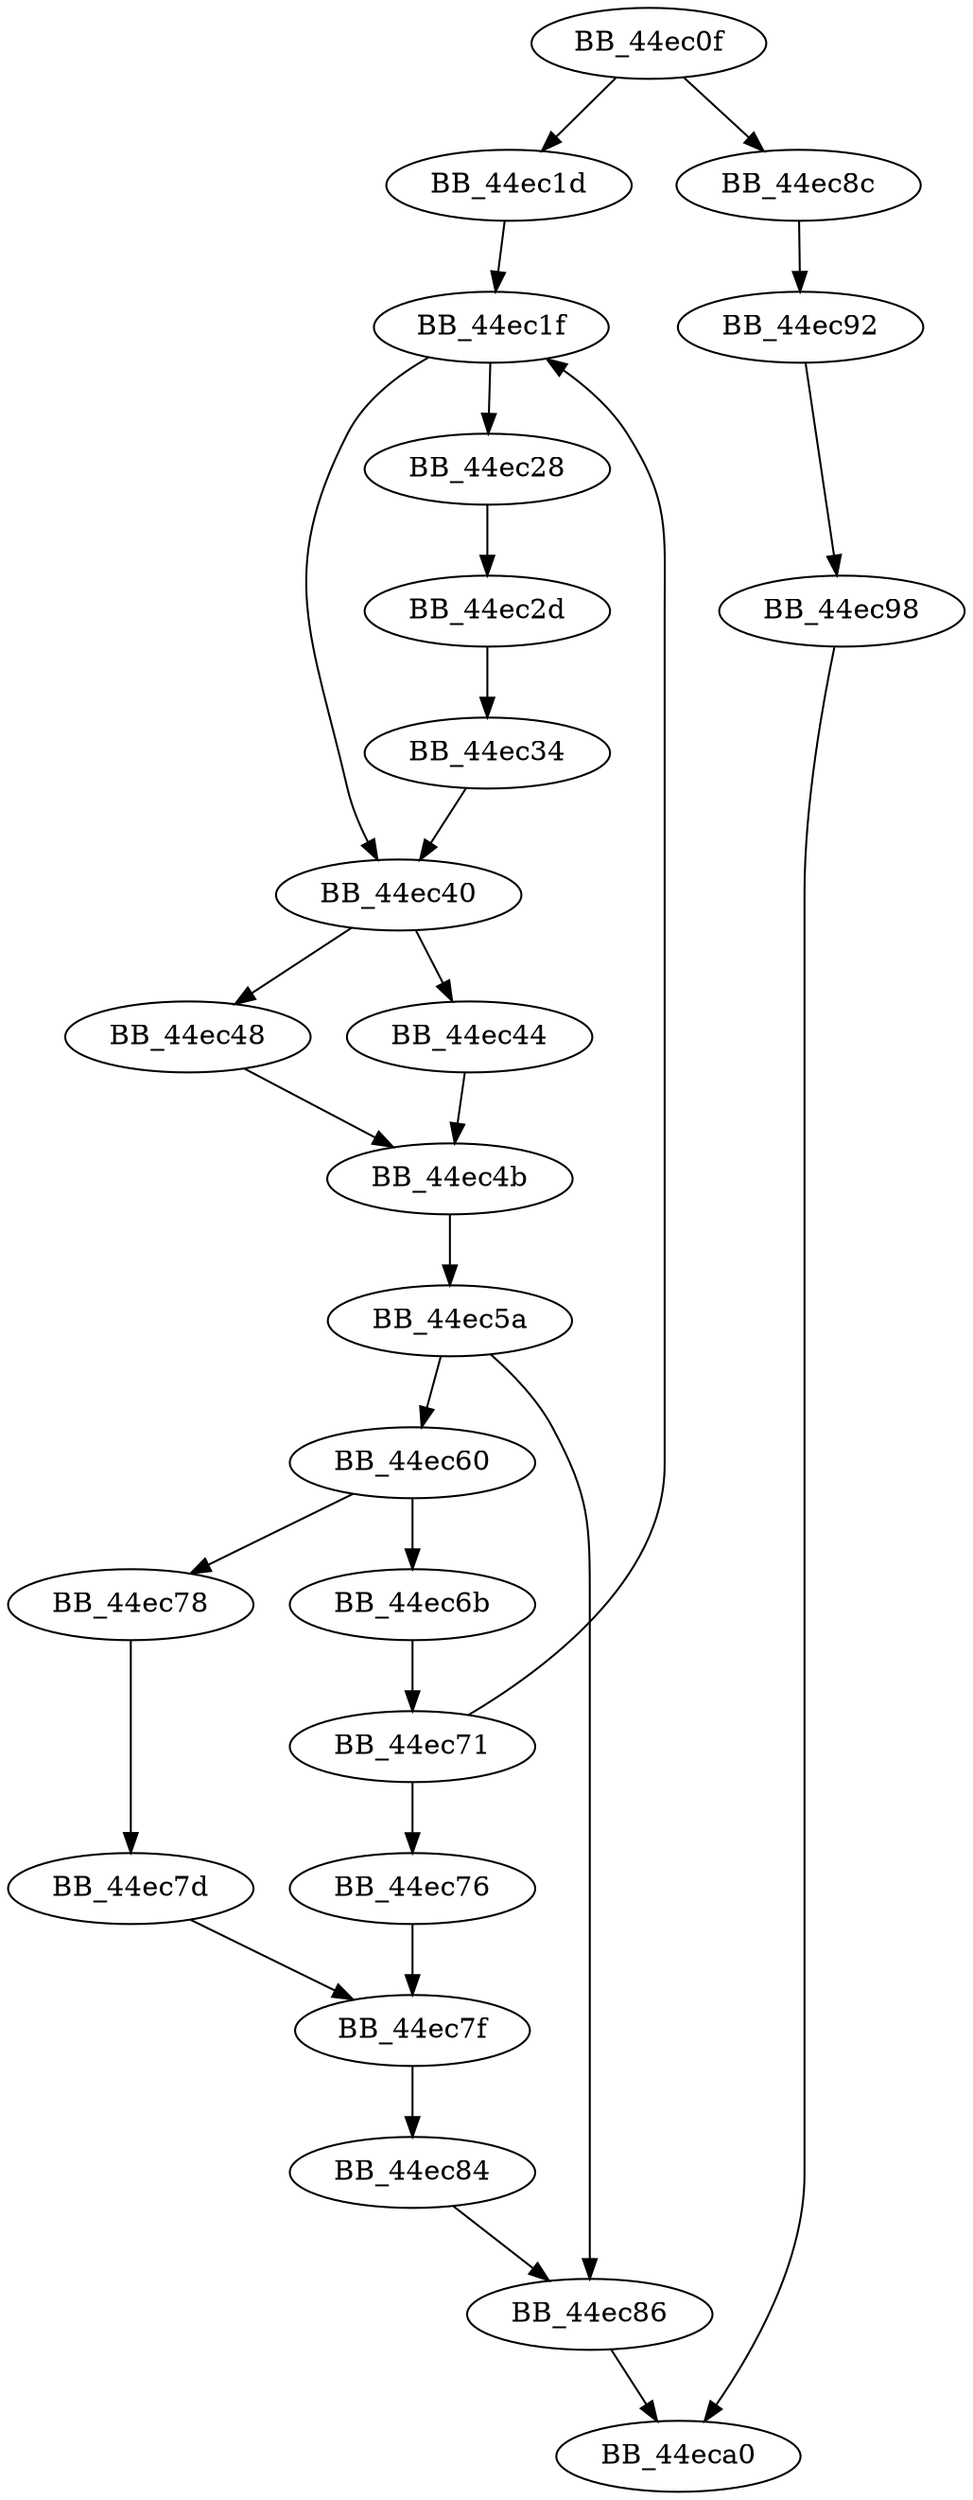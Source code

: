 DiGraph sub_44EC0F{
BB_44ec0f->BB_44ec1d
BB_44ec0f->BB_44ec8c
BB_44ec1d->BB_44ec1f
BB_44ec1f->BB_44ec28
BB_44ec1f->BB_44ec40
BB_44ec28->BB_44ec2d
BB_44ec2d->BB_44ec34
BB_44ec34->BB_44ec40
BB_44ec40->BB_44ec44
BB_44ec40->BB_44ec48
BB_44ec44->BB_44ec4b
BB_44ec48->BB_44ec4b
BB_44ec4b->BB_44ec5a
BB_44ec5a->BB_44ec60
BB_44ec5a->BB_44ec86
BB_44ec60->BB_44ec6b
BB_44ec60->BB_44ec78
BB_44ec6b->BB_44ec71
BB_44ec71->BB_44ec1f
BB_44ec71->BB_44ec76
BB_44ec76->BB_44ec7f
BB_44ec78->BB_44ec7d
BB_44ec7d->BB_44ec7f
BB_44ec7f->BB_44ec84
BB_44ec84->BB_44ec86
BB_44ec86->BB_44eca0
BB_44ec8c->BB_44ec92
BB_44ec92->BB_44ec98
BB_44ec98->BB_44eca0
}
